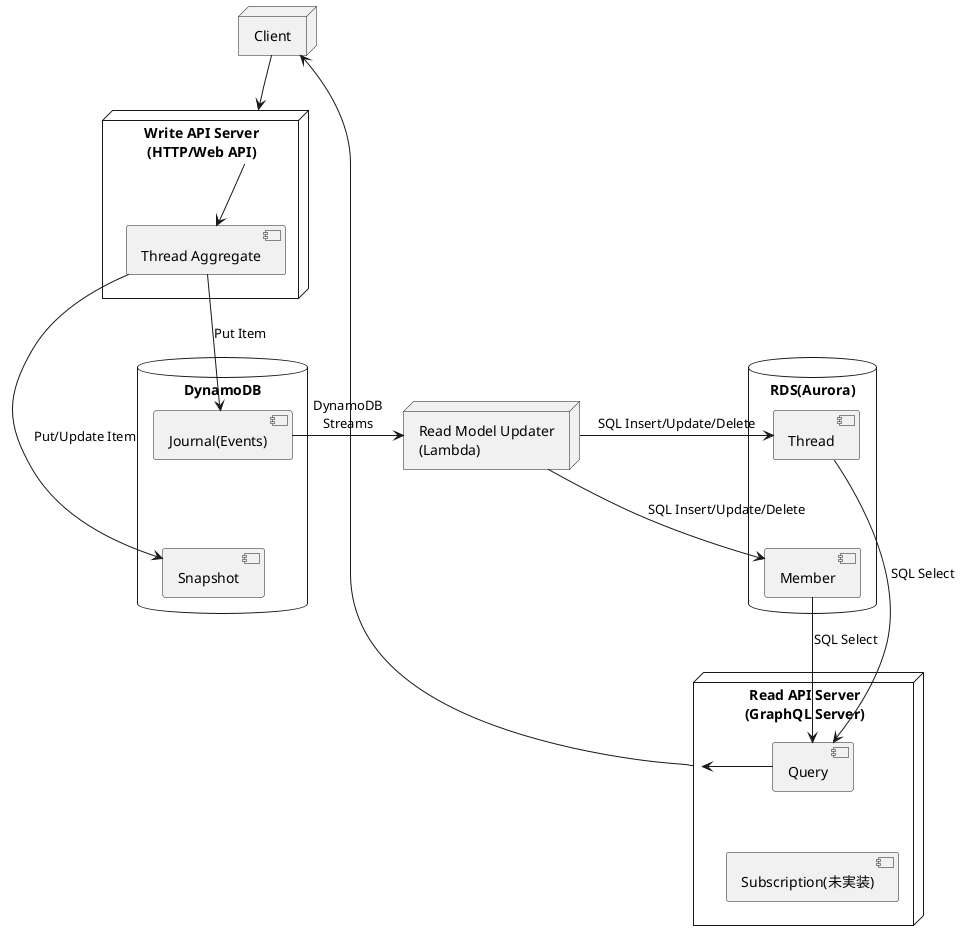 @startuml
'https://plantuml.com/component-diagram

node "Client" as client {
}

node "Write API Server\n(HTTP/Web API)" as writeAPI {
    [Thread Aggregate] as threadAggregate
}

node "Read API Server\n(GraphQL Server)" as readAPI {
    [Query] as query
    [Subscription(未実装)] as subscripton
}

node "Read Model Updater\n(Lambda)" as updater {
}

database "DynamoDB" {
    [Journal(Events)] as journal
    [Snapshot] as snapshot
}

database "RDS(Aurora)" {
  [Thread] as thread
  [Member] as member
}

journal -[hidden]- snapshot
thread -[hidden]- member
query -[hidden]- subscripton

writeAPI -d-> threadAggregate

threadAggregate -d-> journal: Put Item
threadAggregate -d-> snapshot: Put/Update Item

journal -r-> updater: DynamoDB\nStreams

updater -r-> thread: SQL Insert/Update/Delete
updater -r-> member: SQL Insert/Update/Delete

thread --> query: SQL Select
member --> query: SQL Select
query -> readAPI

client -d-> writeAPI
client <-r- readAPI

@enduml

